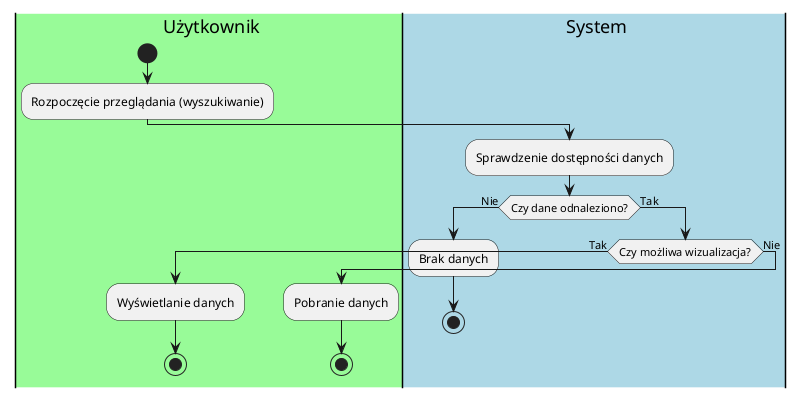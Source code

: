 @startuml

|#palegreen|U| Użytkownik
start
:Rozpoczęcie przeglądania (wyszukiwanie);

|#lightblue|S| System
:Sprawdzenie dostępności danych;
if (Czy dane odnaleziono?) then (Nie)
  :Brak danych;
  stop
else (Tak)
  if (Czy możliwa wizualizacja?) then (Tak)
    |U|
    :Wyświetlanie danych;
    stop
  else (Nie)
    |U|
    :Pobranie danych;
    stop
  endif
endif

@enduml
